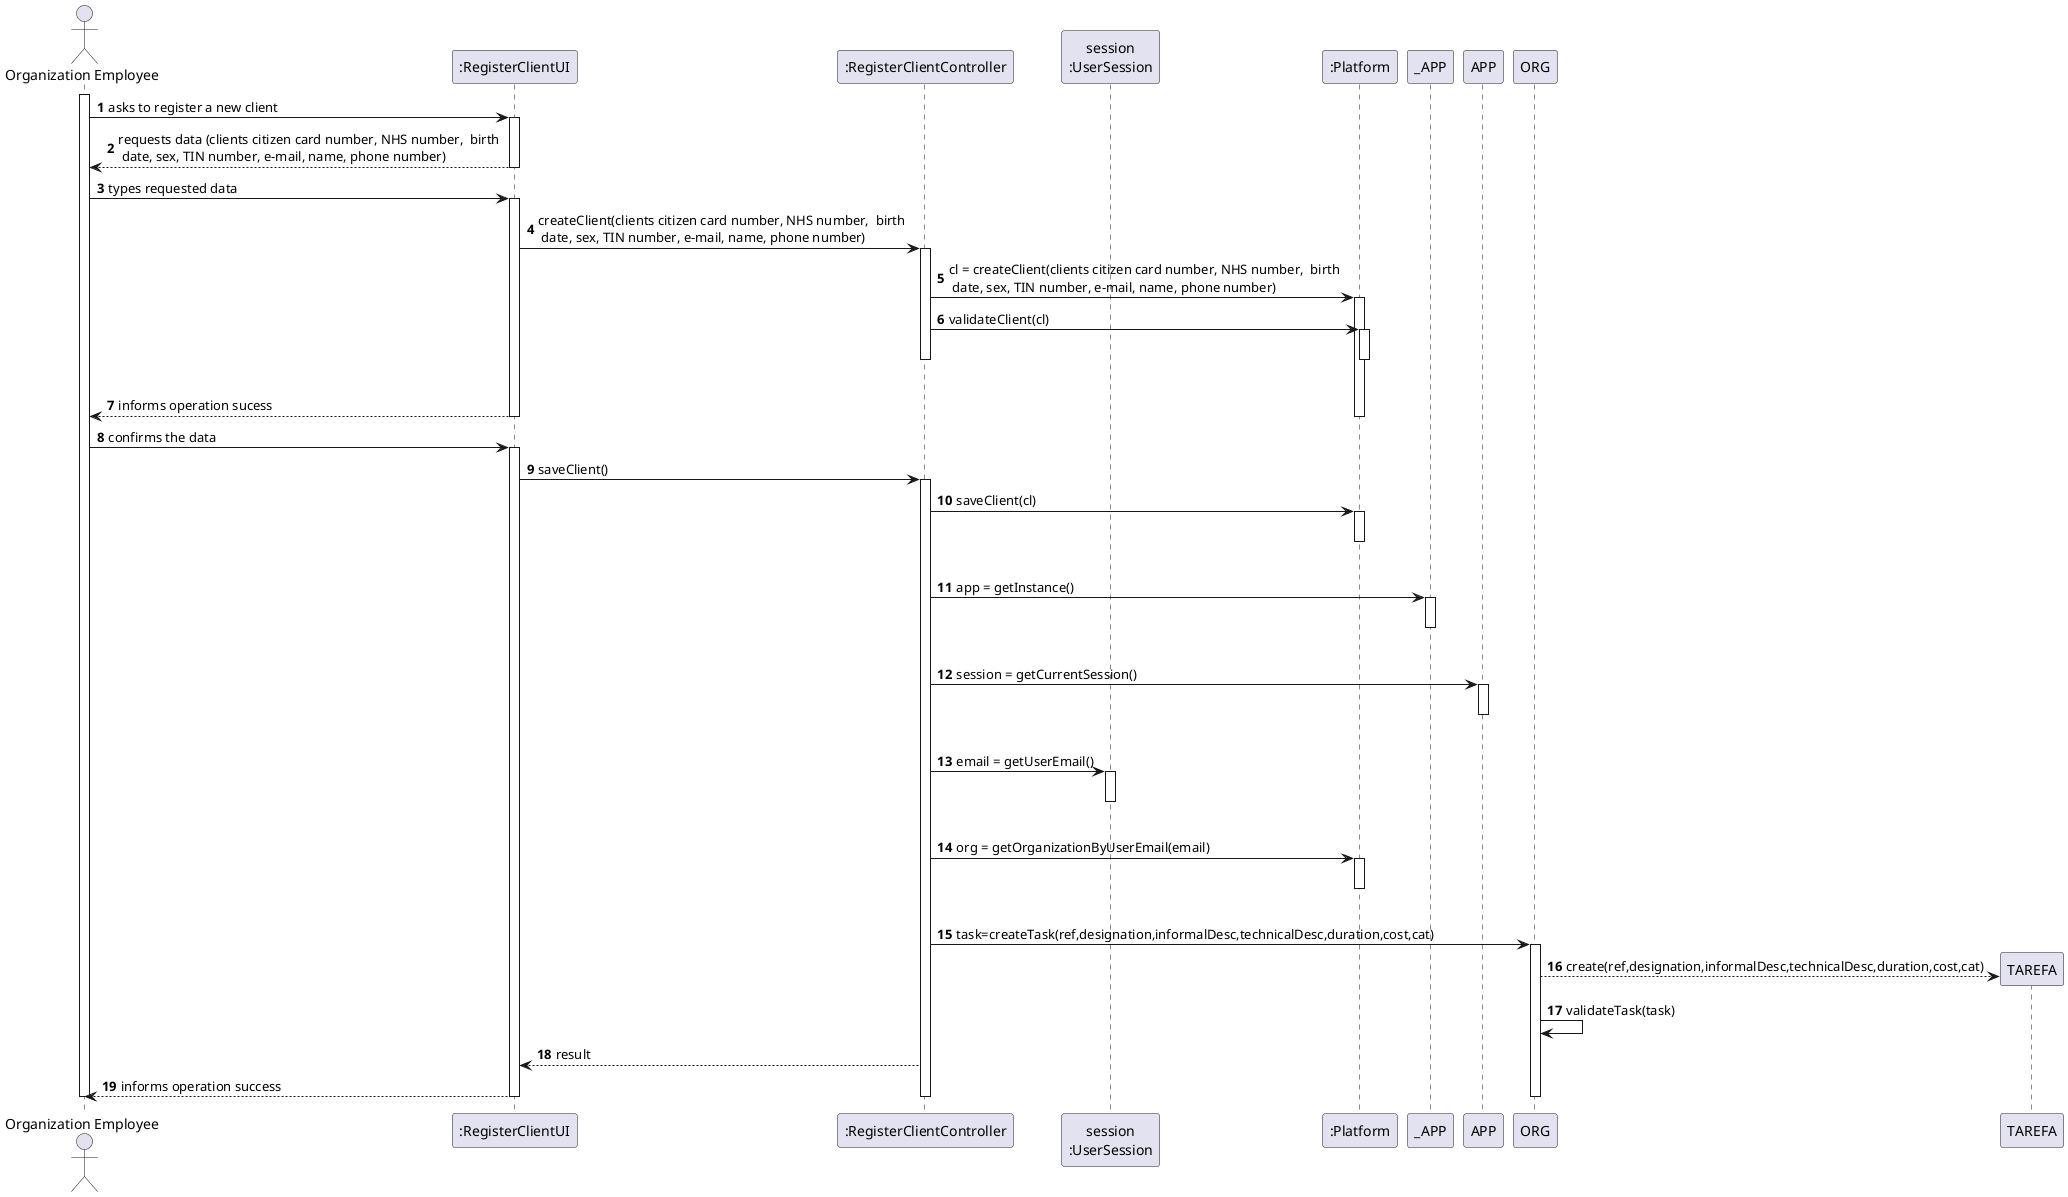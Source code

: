 @startuml
autonumber
'hide footbox
actor "Organization Employee" as ADM

participant ":RegisterClientUI" as UI
participant ":RegisterClientController" as CTRL
participant "session\n:UserSession" as SESSAO
participant ":Platform" as PLAT


activate ADM
ADM -> UI : asks to register a new client
activate UI
UI --> ADM : requests data (clients citizen card number, NHS number,  birth \n date, sex, TIN number, e-mail, name, phone number)
deactivate UI

ADM -> UI : types requested data
activate UI

UI -> CTRL : createClient(clients citizen card number, NHS number,  birth \n date, sex, TIN number, e-mail, name, phone number)
activate CTRL

CTRL -> PLAT : cl = createClient(clients citizen card number, NHS number,  birth \n date, sex, TIN number, e-mail, name, phone number)
activate PLAT

CTRL -> PLAT : validateClient(cl)
activate PLAT
|||
deactivate PLAT
deactivate CTRL

UI --> ADM : informs operation sucess
deactivate PLAT
deactivate UI

ADM -> UI : confirms the data
activate UI

UI -> CTRL : saveClient()
activate CTRL

CTRL -> PLAT : saveClient(cl)
activate PLAT
|||
deactivate PLAT

CTRL -> _APP: app = getInstance()
activate _APP
|||
deactivate _APP

CTRL -> APP: session = getCurrentSession()
activate APP
|||
deactivate APP

CTRL -> SESSAO: email = getUserEmail()
activate SESSAO
|||
deactivate SESSAO

CTRL -> PLAT: org = getOrganizationByUserEmail(email)
activate PLAT
|||
deactivate PLAT

CTRL -> ORG: task=createTask(ref,designation,informalDesc,technicalDesc,duration,cost,cat)
activate ORG

ORG --> TAREFA**: create(ref,designation,informalDesc,technicalDesc,duration,cost,cat)
ORG -> ORG: validateTask(task)

CTRL --> UI: result

UI --> ADM: informs operation success
deactivate ORG
deactivate PLAT
deactivate CTRL
deactivate UI


deactivate ORG
deactivate CTRL
deactivate UI

deactivate ADM

@enduml